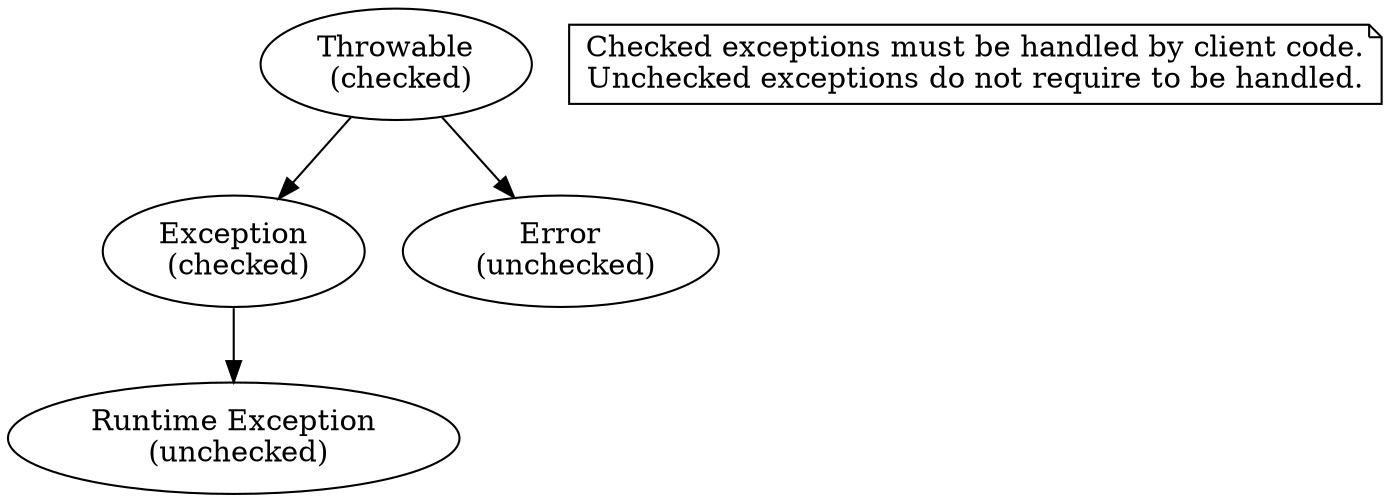 digraph G {

	throwable[label = "Throwable\n (checked)"];
  exception[label = "Exception\n (checked)"];
  error[label = "Error\n (unchecked)"];
  runtime_exception[label = "Runtime Exception\n (unchecked)"];

  throwable -> exception;
  throwable -> error;
  exception -> runtime_exception;

	note [shape=note, label = "Checked exceptions must be handled by client code.\n"
	      + "Unchecked exceptions do not require to be handled."];
}